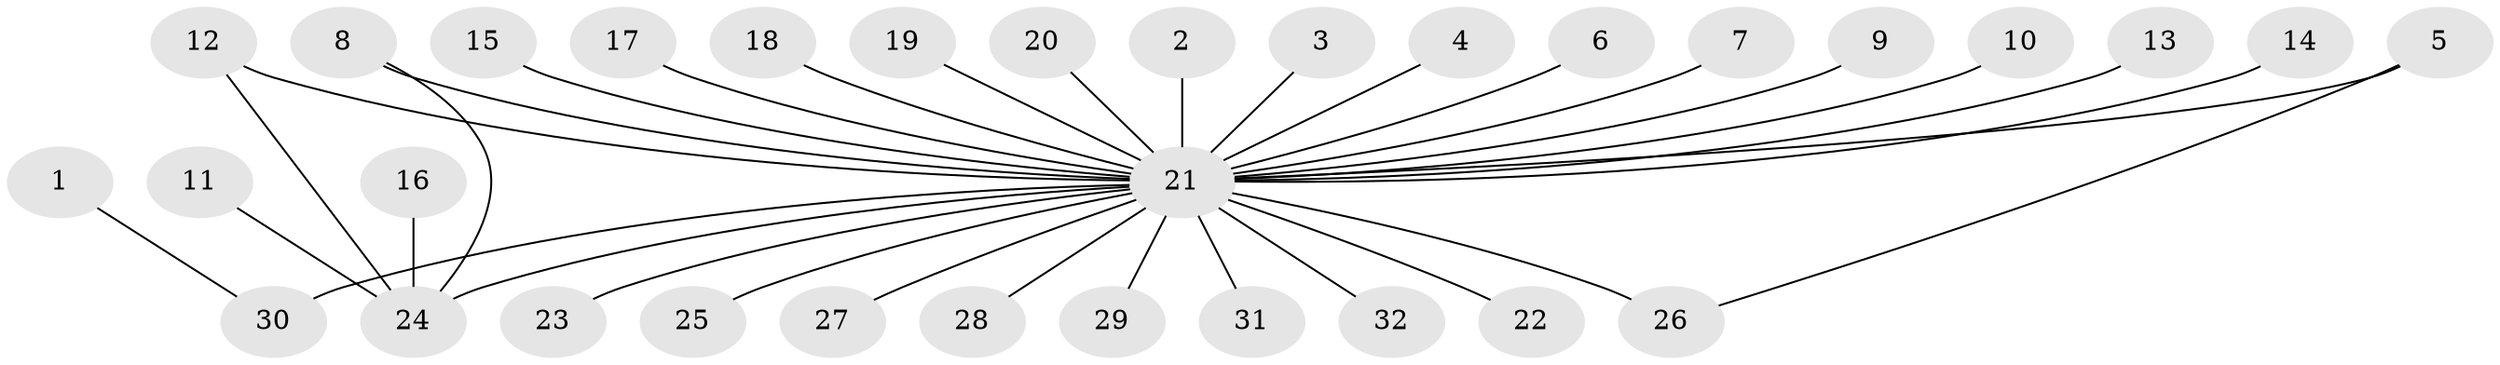 // original degree distribution, {3: 0.140625, 28: 0.015625, 2: 0.25, 20: 0.015625, 5: 0.03125, 8: 0.015625, 6: 0.03125, 4: 0.015625, 1: 0.46875, 7: 0.015625}
// Generated by graph-tools (version 1.1) at 2025/49/03/09/25 03:49:58]
// undirected, 32 vertices, 34 edges
graph export_dot {
graph [start="1"]
  node [color=gray90,style=filled];
  1;
  2;
  3;
  4;
  5;
  6;
  7;
  8;
  9;
  10;
  11;
  12;
  13;
  14;
  15;
  16;
  17;
  18;
  19;
  20;
  21;
  22;
  23;
  24;
  25;
  26;
  27;
  28;
  29;
  30;
  31;
  32;
  1 -- 30 [weight=1.0];
  2 -- 21 [weight=1.0];
  3 -- 21 [weight=1.0];
  4 -- 21 [weight=1.0];
  5 -- 21 [weight=2.0];
  5 -- 26 [weight=1.0];
  6 -- 21 [weight=1.0];
  7 -- 21 [weight=2.0];
  8 -- 21 [weight=1.0];
  8 -- 24 [weight=1.0];
  9 -- 21 [weight=1.0];
  10 -- 21 [weight=2.0];
  11 -- 24 [weight=1.0];
  12 -- 21 [weight=3.0];
  12 -- 24 [weight=1.0];
  13 -- 21 [weight=1.0];
  14 -- 21 [weight=1.0];
  15 -- 21 [weight=1.0];
  16 -- 24 [weight=1.0];
  17 -- 21 [weight=2.0];
  18 -- 21 [weight=1.0];
  19 -- 21 [weight=1.0];
  20 -- 21 [weight=2.0];
  21 -- 22 [weight=1.0];
  21 -- 23 [weight=1.0];
  21 -- 24 [weight=2.0];
  21 -- 25 [weight=1.0];
  21 -- 26 [weight=2.0];
  21 -- 27 [weight=1.0];
  21 -- 28 [weight=1.0];
  21 -- 29 [weight=1.0];
  21 -- 30 [weight=3.0];
  21 -- 31 [weight=5.0];
  21 -- 32 [weight=1.0];
}
